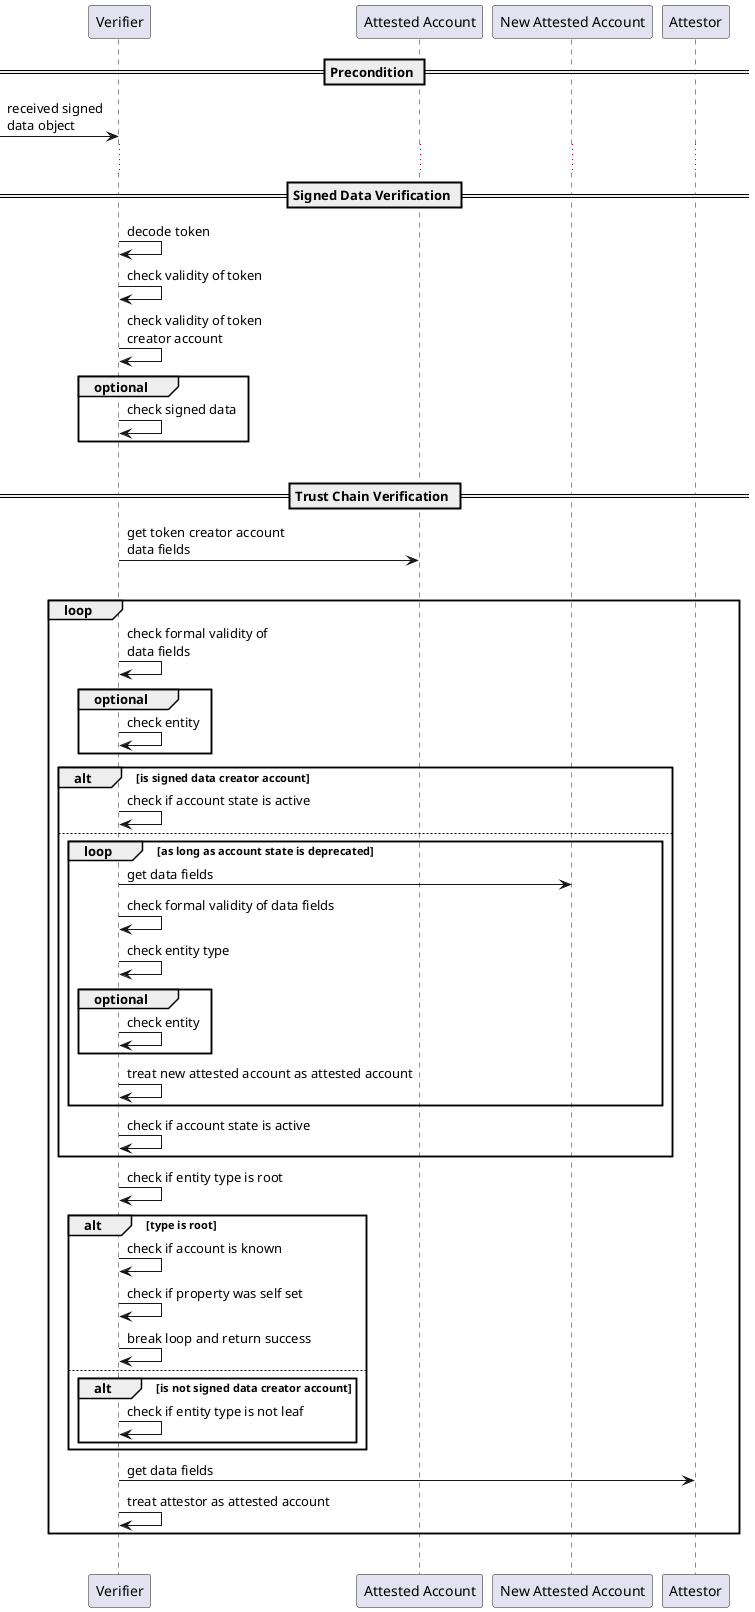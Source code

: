 /*
 *  Copyright (C) 2019  Attila Aldemir <a_aldemir@hotmail.de>
 *
 *  This program is free software: you can redistribute it and/or modify
 *  it under the terms of the GNU General Public License as published by
 *  the Free Software Foundation, either version 3 of the License, or
 *  (at your option) any later version.
 *
 *  This program is distributed in the hope that it will be useful,
 *  but WITHOUT ANY WARRANTY; without even the implied warranty of
 *  MERCHANTABILITY or FITNESS FOR A PARTICULAR PURPOSE.  See the
 *  GNU General Public License for more details.
 *
 *  You should have received a copy of the GNU General Public License
 *  along with this program.  If not, see <https://www.gnu.org/licenses/>.
 */ 
 
@startuml


participant "Verifier" as VERI
participant "Attested Account" as ATTD
participant "New Attested Account" as NATTD
participant "Attestor" as ATTE


== Precondition ==

-> VERI: received signed\ndata object


...
== Signed Data Verification ==

VERI -> VERI: decode token
VERI -> VERI: check validity of token
VERI -> VERI: check validity of token\ncreator account

group optional
    VERI -> VERI: check signed data
end
|||


== Trust Chain Verification ==

VERI -> ATTD: get token creator account\ndata fields
|||

loop
    VERI -> VERI: check formal validity of\ndata fields

    group optional
        VERI -> VERI: check entity
    end

    alt is signed data creator account 
        VERI -> VERI: check if account state is active
    else
        loop as long as account state is deprecated
            VERI -> NATTD: get data fields
            VERI -> VERI: check formal validity of data fields
            VERI -> VERI: check entity type
            
            group optional
                VERI -> VERI: check entity
            end
            
            VERI -> VERI: treat new attested account as attested account
        end
        VERI -> VERI: check if account state is active
    end

    VERI -> VERI: check if entity type is root
    alt type is root
        VERI -> VERI: check if account is known
        VERI -> VERI: check if property was self set
        VERI -> VERI: break loop and return success
    else
        alt is not signed data creator account
            VERI -> VERI: check if entity type is not leaf
        end
    end
    VERI -> ATTE: get data fields
    VERI -> VERI: treat attestor as attested account
end
|||

@enduml